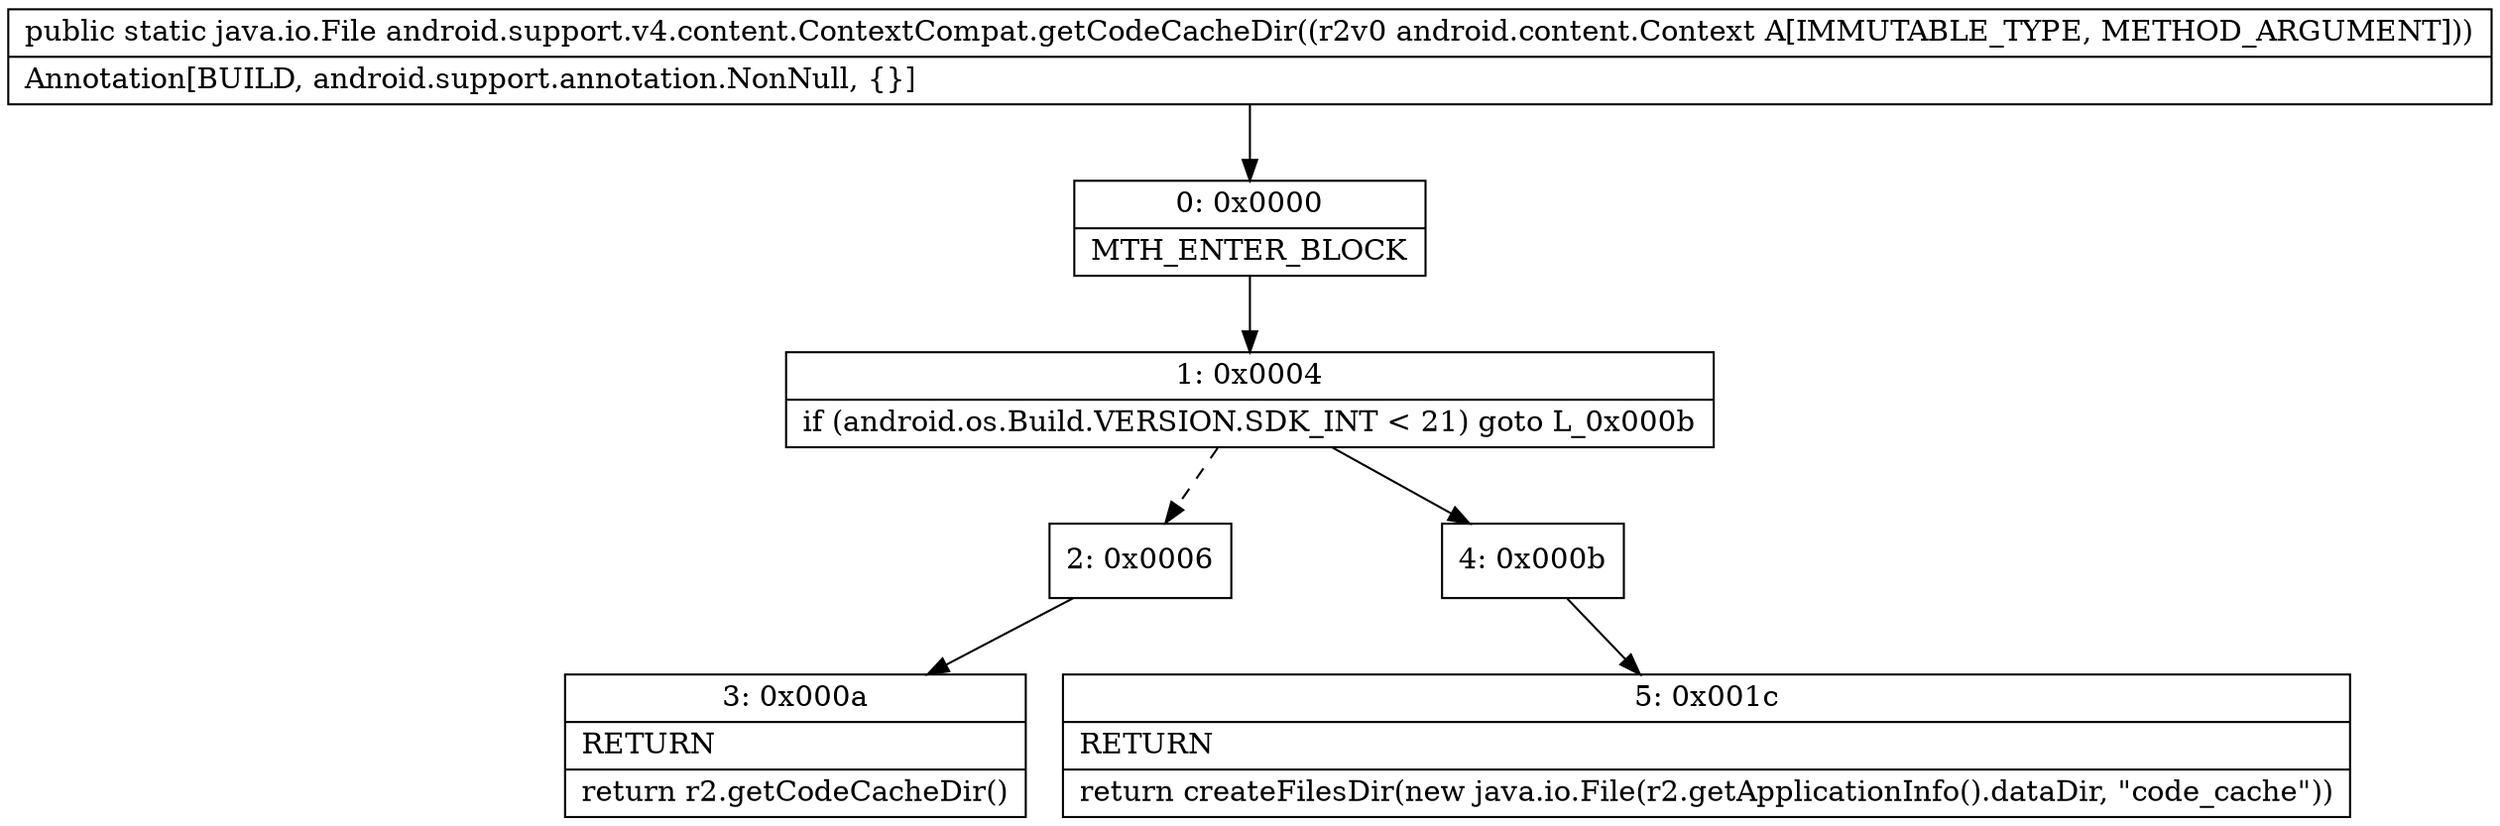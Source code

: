 digraph "CFG forandroid.support.v4.content.ContextCompat.getCodeCacheDir(Landroid\/content\/Context;)Ljava\/io\/File;" {
Node_0 [shape=record,label="{0\:\ 0x0000|MTH_ENTER_BLOCK\l}"];
Node_1 [shape=record,label="{1\:\ 0x0004|if (android.os.Build.VERSION.SDK_INT \< 21) goto L_0x000b\l}"];
Node_2 [shape=record,label="{2\:\ 0x0006}"];
Node_3 [shape=record,label="{3\:\ 0x000a|RETURN\l|return r2.getCodeCacheDir()\l}"];
Node_4 [shape=record,label="{4\:\ 0x000b}"];
Node_5 [shape=record,label="{5\:\ 0x001c|RETURN\l|return createFilesDir(new java.io.File(r2.getApplicationInfo().dataDir, \"code_cache\"))\l}"];
MethodNode[shape=record,label="{public static java.io.File android.support.v4.content.ContextCompat.getCodeCacheDir((r2v0 android.content.Context A[IMMUTABLE_TYPE, METHOD_ARGUMENT]))  | Annotation[BUILD, android.support.annotation.NonNull, \{\}]\l}"];
MethodNode -> Node_0;
Node_0 -> Node_1;
Node_1 -> Node_2[style=dashed];
Node_1 -> Node_4;
Node_2 -> Node_3;
Node_4 -> Node_5;
}

